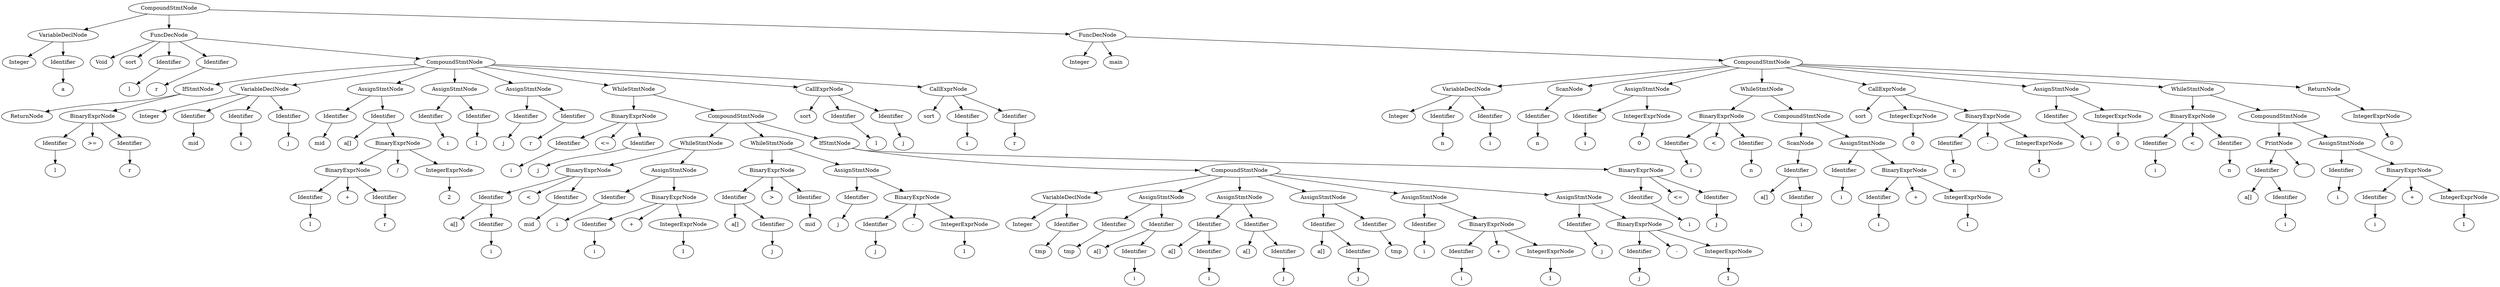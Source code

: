 digraph G{
n0 [label=CompoundStmtNode]
n1 [label=VariableDeclNode]
n0->n1
n2 [label=Integer]
n1->n2
n3 [label=Identifier]
n1->n3
n4 [label="a"]
n3->n4
n5 [label=FuncDecNode]
n0->n5
n6 [label=Void]
n5->n6
n7 [label=sort]
n5->n7
n8 [label=Identifier]
n5->n8
n9 [label="l"]
n8->n9
n10 [label=Identifier]
n5->n10
n11 [label="r"]
n10->n11
n12 [label=CompoundStmtNode]
n5->n12
n13 [label=IfStmtNode]
n12->n13
n14 [label=ReturnNode]
n13->n14
n15 [label=BinaryExprNode]
n13->n15
n16 [label=Identifier]
n15->n16
n17 [label="l"]
n16->n17
n18 [label=">="]
n15->n18
n19 [label=Identifier]
n15->n19
n20 [label="r"]
n19->n20
n21 [label=VariableDeclNode]
n12->n21
n22 [label=Integer]
n21->n22
n23 [label=Identifier]
n21->n23
n24 [label="mid"]
n23->n24
n25 [label=Identifier]
n21->n25
n26 [label="i"]
n25->n26
n27 [label=Identifier]
n21->n27
n28 [label="j"]
n27->n28
n29 [label=AssignStmtNode]
n12->n29
n30 [label=Identifier]
n29->n30
n31 [label="mid"]
n30->n31
n32 [label=Identifier]
n29->n32
n33 [label="a[]"]
n32->n33
n34 [label=BinaryExprNode]
n32->n34
n35 [label=BinaryExprNode]
n34->n35
n36 [label=Identifier]
n35->n36
n37 [label="l"]
n36->n37
n38 [label="+"]
n35->n38
n39 [label=Identifier]
n35->n39
n40 [label="r"]
n39->n40
n41 [label="/"]
n34->n41
n42 [label=IntegerExprNode]
n34->n42
n43 [label=2]
n42->n43
n44 [label=AssignStmtNode]
n12->n44
n45 [label=Identifier]
n44->n45
n46 [label="i"]
n45->n46
n47 [label=Identifier]
n44->n47
n48 [label="l"]
n47->n48
n49 [label=AssignStmtNode]
n12->n49
n50 [label=Identifier]
n49->n50
n51 [label="j"]
n50->n51
n52 [label=Identifier]
n49->n52
n53 [label="r"]
n52->n53
n54 [label=WhileStmtNode]
n12->n54
n55 [label=BinaryExprNode]
n54->n55
n56 [label=Identifier]
n55->n56
n57 [label="i"]
n56->n57
n58 [label="<="]
n55->n58
n59 [label=Identifier]
n55->n59
n60 [label="j"]
n59->n60
n61 [label=CompoundStmtNode]
n54->n61
n62 [label=WhileStmtNode]
n61->n62
n63 [label=BinaryExprNode]
n62->n63
n64 [label=Identifier]
n63->n64
n65 [label="a[]"]
n64->n65
n66 [label=Identifier]
n64->n66
n67 [label="i"]
n66->n67
n68 [label="<"]
n63->n68
n69 [label=Identifier]
n63->n69
n70 [label="mid"]
n69->n70
n71 [label=AssignStmtNode]
n62->n71
n72 [label=Identifier]
n71->n72
n73 [label="i"]
n72->n73
n74 [label=BinaryExprNode]
n71->n74
n75 [label=Identifier]
n74->n75
n76 [label="i"]
n75->n76
n77 [label="+"]
n74->n77
n78 [label=IntegerExprNode]
n74->n78
n79 [label=1]
n78->n79
n80 [label=WhileStmtNode]
n61->n80
n81 [label=BinaryExprNode]
n80->n81
n82 [label=Identifier]
n81->n82
n83 [label="a[]"]
n82->n83
n84 [label=Identifier]
n82->n84
n85 [label="j"]
n84->n85
n86 [label=">"]
n81->n86
n87 [label=Identifier]
n81->n87
n88 [label="mid"]
n87->n88
n89 [label=AssignStmtNode]
n80->n89
n90 [label=Identifier]
n89->n90
n91 [label="j"]
n90->n91
n92 [label=BinaryExprNode]
n89->n92
n93 [label=Identifier]
n92->n93
n94 [label="j"]
n93->n94
n95 [label="-"]
n92->n95
n96 [label=IntegerExprNode]
n92->n96
n97 [label=1]
n96->n97
n98 [label=IfStmtNode]
n61->n98
n99 [label=CompoundStmtNode]
n98->n99
n100 [label=VariableDeclNode]
n99->n100
n101 [label=Integer]
n100->n101
n102 [label=Identifier]
n100->n102
n103 [label="tmp"]
n102->n103
n104 [label=AssignStmtNode]
n99->n104
n105 [label=Identifier]
n104->n105
n106 [label="tmp"]
n105->n106
n107 [label=Identifier]
n104->n107
n108 [label="a[]"]
n107->n108
n109 [label=Identifier]
n107->n109
n110 [label="i"]
n109->n110
n111 [label=AssignStmtNode]
n99->n111
n112 [label=Identifier]
n111->n112
n113 [label="a[]"]
n112->n113
n114 [label=Identifier]
n112->n114
n115 [label="i"]
n114->n115
n116 [label=Identifier]
n111->n116
n117 [label="a[]"]
n116->n117
n118 [label=Identifier]
n116->n118
n119 [label="j"]
n118->n119
n120 [label=AssignStmtNode]
n99->n120
n121 [label=Identifier]
n120->n121
n122 [label="a[]"]
n121->n122
n123 [label=Identifier]
n121->n123
n124 [label="j"]
n123->n124
n125 [label=Identifier]
n120->n125
n126 [label="tmp"]
n125->n126
n127 [label=AssignStmtNode]
n99->n127
n128 [label=Identifier]
n127->n128
n129 [label="i"]
n128->n129
n130 [label=BinaryExprNode]
n127->n130
n131 [label=Identifier]
n130->n131
n132 [label="i"]
n131->n132
n133 [label="+"]
n130->n133
n134 [label=IntegerExprNode]
n130->n134
n135 [label=1]
n134->n135
n136 [label=AssignStmtNode]
n99->n136
n137 [label=Identifier]
n136->n137
n138 [label="j"]
n137->n138
n139 [label=BinaryExprNode]
n136->n139
n140 [label=Identifier]
n139->n140
n141 [label="j"]
n140->n141
n142 [label="-"]
n139->n142
n143 [label=IntegerExprNode]
n139->n143
n144 [label=1]
n143->n144
n145 [label=BinaryExprNode]
n98->n145
n146 [label=Identifier]
n145->n146
n147 [label="i"]
n146->n147
n148 [label="<="]
n145->n148
n149 [label=Identifier]
n145->n149
n150 [label="j"]
n149->n150
n151 [label=CallExprNode]
n12->n151
n152 [label=sort]
n151->n152
n153 [label=Identifier]
n151->n153
n154 [label="l"]
n153->n154
n155 [label=Identifier]
n151->n155
n156 [label="j"]
n155->n156
n157 [label=CallExprNode]
n12->n157
n158 [label=sort]
n157->n158
n159 [label=Identifier]
n157->n159
n160 [label="i"]
n159->n160
n161 [label=Identifier]
n157->n161
n162 [label="r"]
n161->n162
n163 [label=FuncDecNode]
n0->n163
n164 [label=Integer]
n163->n164
n165 [label=main]
n163->n165
n166 [label=CompoundStmtNode]
n163->n166
n167 [label=VariableDeclNode]
n166->n167
n168 [label=Integer]
n167->n168
n169 [label=Identifier]
n167->n169
n170 [label="n"]
n169->n170
n171 [label=Identifier]
n167->n171
n172 [label="i"]
n171->n172
n173 [label=ScanNode]
n166->n173
n174 [label=Identifier]
n173->n174
n175 [label="n"]
n174->n175
n176 [label=AssignStmtNode]
n166->n176
n177 [label=Identifier]
n176->n177
n178 [label="i"]
n177->n178
n179 [label=IntegerExprNode]
n176->n179
n180 [label=0]
n179->n180
n181 [label=WhileStmtNode]
n166->n181
n182 [label=BinaryExprNode]
n181->n182
n183 [label=Identifier]
n182->n183
n184 [label="i"]
n183->n184
n185 [label="<"]
n182->n185
n186 [label=Identifier]
n182->n186
n187 [label="n"]
n186->n187
n188 [label=CompoundStmtNode]
n181->n188
n189 [label=ScanNode]
n188->n189
n190 [label=Identifier]
n189->n190
n191 [label="a[]"]
n190->n191
n192 [label=Identifier]
n190->n192
n193 [label="i"]
n192->n193
n194 [label=AssignStmtNode]
n188->n194
n195 [label=Identifier]
n194->n195
n196 [label="i"]
n195->n196
n197 [label=BinaryExprNode]
n194->n197
n198 [label=Identifier]
n197->n198
n199 [label="i"]
n198->n199
n200 [label="+"]
n197->n200
n201 [label=IntegerExprNode]
n197->n201
n202 [label=1]
n201->n202
n203 [label=CallExprNode]
n166->n203
n204 [label=sort]
n203->n204
n205 [label=IntegerExprNode]
n203->n205
n206 [label=0]
n205->n206
n207 [label=BinaryExprNode]
n203->n207
n208 [label=Identifier]
n207->n208
n209 [label="n"]
n208->n209
n210 [label="-"]
n207->n210
n211 [label=IntegerExprNode]
n207->n211
n212 [label=1]
n211->n212
n213 [label=AssignStmtNode]
n166->n213
n214 [label=Identifier]
n213->n214
n215 [label="i"]
n214->n215
n216 [label=IntegerExprNode]
n213->n216
n217 [label=0]
n216->n217
n218 [label=WhileStmtNode]
n166->n218
n219 [label=BinaryExprNode]
n218->n219
n220 [label=Identifier]
n219->n220
n221 [label="i"]
n220->n221
n222 [label="<"]
n219->n222
n223 [label=Identifier]
n219->n223
n224 [label="n"]
n223->n224
n225 [label=CompoundStmtNode]
n218->n225
n226 [label=PrintNode]
n225->n226
n227 [label=Identifier]
n226->n227
n228 [label="a[]"]
n227->n228
n229 [label=Identifier]
n227->n229
n230 [label="i"]
n229->n230
n231 [label="
"]
n226->n231
n232 [label=AssignStmtNode]
n225->n232
n233 [label=Identifier]
n232->n233
n234 [label="i"]
n233->n234
n235 [label=BinaryExprNode]
n232->n235
n236 [label=Identifier]
n235->n236
n237 [label="i"]
n236->n237
n238 [label="+"]
n235->n238
n239 [label=IntegerExprNode]
n235->n239
n240 [label=1]
n239->n240
n241 [label=ReturnNode]
n166->n241
n242 [label=IntegerExprNode]
n241->n242
n243 [label=0]
n242->n243
}
